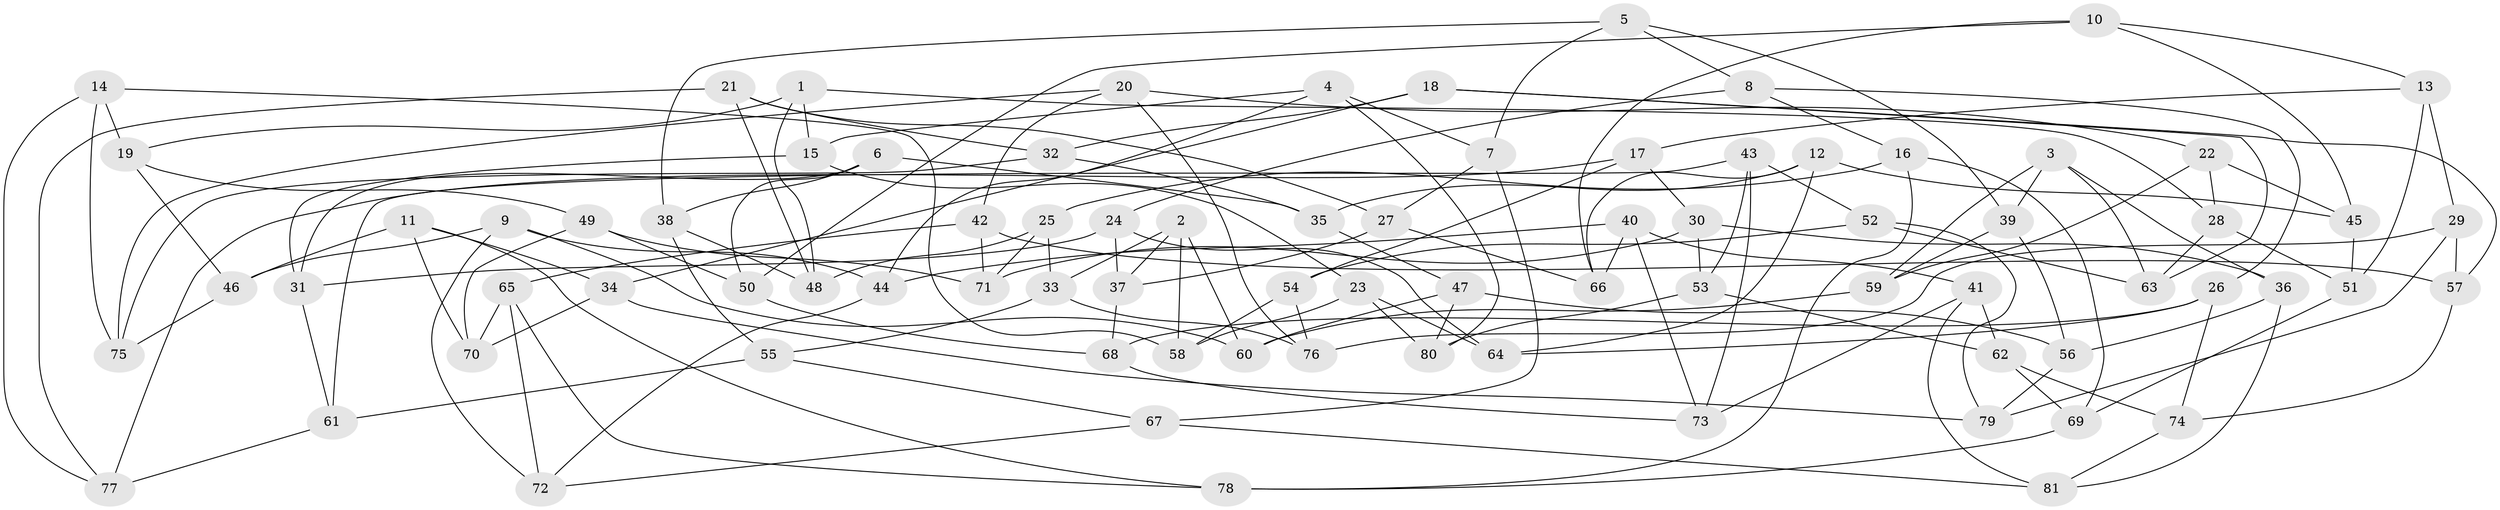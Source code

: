 // Generated by graph-tools (version 1.1) at 2025/26/03/09/25 03:26:54]
// undirected, 81 vertices, 162 edges
graph export_dot {
graph [start="1"]
  node [color=gray90,style=filled];
  1;
  2;
  3;
  4;
  5;
  6;
  7;
  8;
  9;
  10;
  11;
  12;
  13;
  14;
  15;
  16;
  17;
  18;
  19;
  20;
  21;
  22;
  23;
  24;
  25;
  26;
  27;
  28;
  29;
  30;
  31;
  32;
  33;
  34;
  35;
  36;
  37;
  38;
  39;
  40;
  41;
  42;
  43;
  44;
  45;
  46;
  47;
  48;
  49;
  50;
  51;
  52;
  53;
  54;
  55;
  56;
  57;
  58;
  59;
  60;
  61;
  62;
  63;
  64;
  65;
  66;
  67;
  68;
  69;
  70;
  71;
  72;
  73;
  74;
  75;
  76;
  77;
  78;
  79;
  80;
  81;
  1 -- 15;
  1 -- 28;
  1 -- 48;
  1 -- 19;
  2 -- 60;
  2 -- 58;
  2 -- 33;
  2 -- 37;
  3 -- 36;
  3 -- 59;
  3 -- 63;
  3 -- 39;
  4 -- 15;
  4 -- 44;
  4 -- 7;
  4 -- 80;
  5 -- 7;
  5 -- 38;
  5 -- 39;
  5 -- 8;
  6 -- 38;
  6 -- 50;
  6 -- 35;
  6 -- 31;
  7 -- 67;
  7 -- 27;
  8 -- 24;
  8 -- 16;
  8 -- 26;
  9 -- 60;
  9 -- 46;
  9 -- 44;
  9 -- 72;
  10 -- 50;
  10 -- 13;
  10 -- 45;
  10 -- 66;
  11 -- 70;
  11 -- 46;
  11 -- 34;
  11 -- 78;
  12 -- 45;
  12 -- 64;
  12 -- 35;
  12 -- 66;
  13 -- 51;
  13 -- 17;
  13 -- 29;
  14 -- 58;
  14 -- 75;
  14 -- 19;
  14 -- 77;
  15 -- 31;
  15 -- 23;
  16 -- 25;
  16 -- 69;
  16 -- 78;
  17 -- 30;
  17 -- 54;
  17 -- 77;
  18 -- 32;
  18 -- 34;
  18 -- 57;
  18 -- 63;
  19 -- 46;
  19 -- 49;
  20 -- 42;
  20 -- 22;
  20 -- 75;
  20 -- 76;
  21 -- 48;
  21 -- 27;
  21 -- 32;
  21 -- 77;
  22 -- 45;
  22 -- 59;
  22 -- 28;
  23 -- 80;
  23 -- 64;
  23 -- 58;
  24 -- 64;
  24 -- 31;
  24 -- 37;
  25 -- 71;
  25 -- 33;
  25 -- 48;
  26 -- 68;
  26 -- 64;
  26 -- 74;
  27 -- 37;
  27 -- 66;
  28 -- 51;
  28 -- 63;
  29 -- 57;
  29 -- 79;
  29 -- 76;
  30 -- 36;
  30 -- 53;
  30 -- 71;
  31 -- 61;
  32 -- 35;
  32 -- 75;
  33 -- 55;
  33 -- 76;
  34 -- 70;
  34 -- 79;
  35 -- 47;
  36 -- 81;
  36 -- 56;
  37 -- 68;
  38 -- 55;
  38 -- 48;
  39 -- 56;
  39 -- 59;
  40 -- 44;
  40 -- 66;
  40 -- 73;
  40 -- 41;
  41 -- 73;
  41 -- 62;
  41 -- 81;
  42 -- 57;
  42 -- 71;
  42 -- 65;
  43 -- 61;
  43 -- 52;
  43 -- 73;
  43 -- 53;
  44 -- 72;
  45 -- 51;
  46 -- 75;
  47 -- 80;
  47 -- 56;
  47 -- 60;
  49 -- 71;
  49 -- 50;
  49 -- 70;
  50 -- 68;
  51 -- 69;
  52 -- 63;
  52 -- 79;
  52 -- 54;
  53 -- 62;
  53 -- 80;
  54 -- 58;
  54 -- 76;
  55 -- 67;
  55 -- 61;
  56 -- 79;
  57 -- 74;
  59 -- 60;
  61 -- 77;
  62 -- 74;
  62 -- 69;
  65 -- 70;
  65 -- 78;
  65 -- 72;
  67 -- 72;
  67 -- 81;
  68 -- 73;
  69 -- 78;
  74 -- 81;
}
